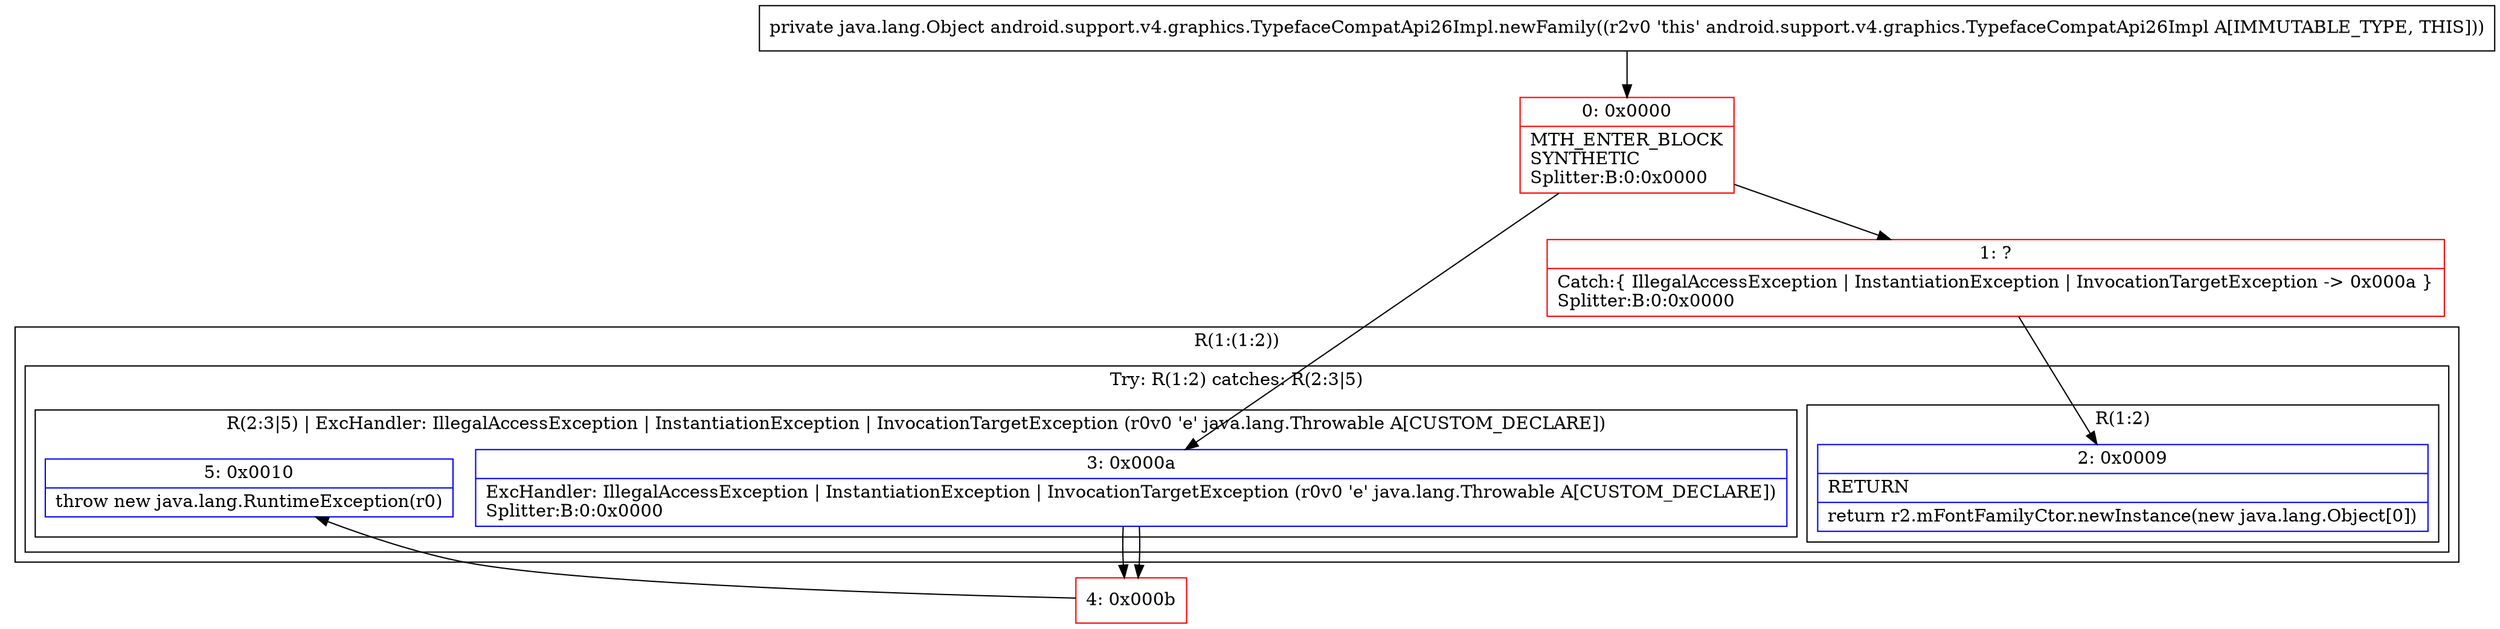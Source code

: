 digraph "CFG forandroid.support.v4.graphics.TypefaceCompatApi26Impl.newFamily()Ljava\/lang\/Object;" {
subgraph cluster_Region_75047790 {
label = "R(1:(1:2))";
node [shape=record,color=blue];
subgraph cluster_TryCatchRegion_1120474456 {
label = "Try: R(1:2) catches: R(2:3|5)";
node [shape=record,color=blue];
subgraph cluster_Region_1417103677 {
label = "R(1:2)";
node [shape=record,color=blue];
Node_2 [shape=record,label="{2\:\ 0x0009|RETURN\l|return r2.mFontFamilyCtor.newInstance(new java.lang.Object[0])\l}"];
}
subgraph cluster_Region_1002783002 {
label = "R(2:3|5) | ExcHandler: IllegalAccessException \| InstantiationException \| InvocationTargetException (r0v0 'e' java.lang.Throwable A[CUSTOM_DECLARE])\l";
node [shape=record,color=blue];
Node_3 [shape=record,label="{3\:\ 0x000a|ExcHandler: IllegalAccessException \| InstantiationException \| InvocationTargetException (r0v0 'e' java.lang.Throwable A[CUSTOM_DECLARE])\lSplitter:B:0:0x0000\l}"];
Node_5 [shape=record,label="{5\:\ 0x0010|throw new java.lang.RuntimeException(r0)\l}"];
}
}
}
subgraph cluster_Region_1002783002 {
label = "R(2:3|5) | ExcHandler: IllegalAccessException \| InstantiationException \| InvocationTargetException (r0v0 'e' java.lang.Throwable A[CUSTOM_DECLARE])\l";
node [shape=record,color=blue];
Node_3 [shape=record,label="{3\:\ 0x000a|ExcHandler: IllegalAccessException \| InstantiationException \| InvocationTargetException (r0v0 'e' java.lang.Throwable A[CUSTOM_DECLARE])\lSplitter:B:0:0x0000\l}"];
Node_5 [shape=record,label="{5\:\ 0x0010|throw new java.lang.RuntimeException(r0)\l}"];
}
Node_0 [shape=record,color=red,label="{0\:\ 0x0000|MTH_ENTER_BLOCK\lSYNTHETIC\lSplitter:B:0:0x0000\l}"];
Node_1 [shape=record,color=red,label="{1\:\ ?|Catch:\{ IllegalAccessException \| InstantiationException \| InvocationTargetException \-\> 0x000a \}\lSplitter:B:0:0x0000\l}"];
Node_4 [shape=record,color=red,label="{4\:\ 0x000b}"];
MethodNode[shape=record,label="{private java.lang.Object android.support.v4.graphics.TypefaceCompatApi26Impl.newFamily((r2v0 'this' android.support.v4.graphics.TypefaceCompatApi26Impl A[IMMUTABLE_TYPE, THIS])) }"];
MethodNode -> Node_0;
Node_3 -> Node_4;
Node_3 -> Node_4;
Node_0 -> Node_1;
Node_0 -> Node_3;
Node_1 -> Node_2;
Node_4 -> Node_5;
}


